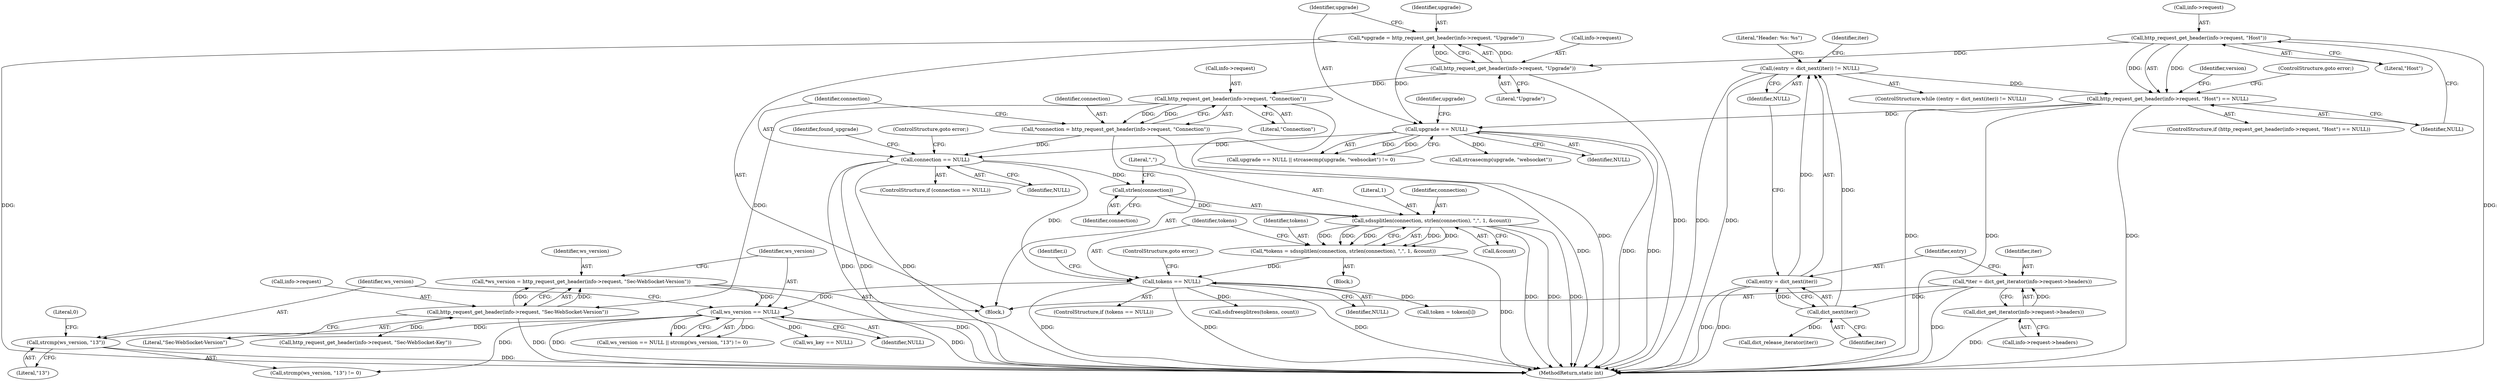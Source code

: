 digraph "0_viabtc_exchange_server_4a7c27bfe98f409623d4d857894d017ff0672cc9#diff-515c81af848352583bff286d6224875f_2@API" {
"1000321" [label="(Call,strcmp(ws_version, \"13\"))"];
"1000317" [label="(Call,ws_version == NULL)"];
"1000308" [label="(Call,*ws_version = http_request_get_header(info->request, \"Sec-WebSocket-Version\"))"];
"1000310" [label="(Call,http_request_get_header(info->request, \"Sec-WebSocket-Version\"))"];
"1000236" [label="(Call,http_request_get_header(info->request, \"Connection\"))"];
"1000217" [label="(Call,http_request_get_header(info->request, \"Upgrade\"))"];
"1000186" [label="(Call,http_request_get_header(info->request, \"Host\"))"];
"1000265" [label="(Call,tokens == NULL)"];
"1000254" [label="(Call,*tokens = sdssplitlen(connection, strlen(connection), \",\", 1, &count))"];
"1000256" [label="(Call,sdssplitlen(connection, strlen(connection), \",\", 1, &count))"];
"1000258" [label="(Call,strlen(connection))"];
"1000242" [label="(Call,connection == NULL)"];
"1000234" [label="(Call,*connection = http_request_get_header(info->request, \"Connection\"))"];
"1000224" [label="(Call,upgrade == NULL)"];
"1000215" [label="(Call,*upgrade = http_request_get_header(info->request, \"Upgrade\"))"];
"1000185" [label="(Call,http_request_get_header(info->request, \"Host\") == NULL)"];
"1000154" [label="(Call,(entry = dict_next(iter)) != NULL)"];
"1000155" [label="(Call,entry = dict_next(iter))"];
"1000157" [label="(Call,dict_next(iter))"];
"1000145" [label="(Call,*iter = dict_get_iterator(info->request->headers))"];
"1000147" [label="(Call,dict_get_iterator(info->request->headers))"];
"1000154" [label="(Call,(entry = dict_next(iter)) != NULL)"];
"1000479" [label="(MethodReturn,static int)"];
"1000268" [label="(ControlStructure,goto error;)"];
"1000260" [label="(Literal,\",\")"];
"1000148" [label="(Call,info->request->headers)"];
"1000228" [label="(Call,strcasecmp(upgrade, \"websocket\"))"];
"1000195" [label="(Identifier,version)"];
"1000190" [label="(Literal,\"Host\")"];
"1000254" [label="(Call,*tokens = sdssplitlen(connection, strlen(connection), \",\", 1, &count))"];
"1000316" [label="(Call,ws_version == NULL || strcmp(ws_version, \"13\") != 0)"];
"1000309" [label="(Identifier,ws_version)"];
"1000234" [label="(Call,*connection = http_request_get_header(info->request, \"Connection\"))"];
"1000217" [label="(Call,http_request_get_header(info->request, \"Upgrade\"))"];
"1000185" [label="(Call,http_request_get_header(info->request, \"Host\") == NULL)"];
"1000261" [label="(Literal,1)"];
"1000245" [label="(ControlStructure,goto error;)"];
"1000321" [label="(Call,strcmp(ws_version, \"13\"))"];
"1000318" [label="(Identifier,ws_version)"];
"1000256" [label="(Call,sdssplitlen(connection, strlen(connection), \",\", 1, &count))"];
"1000229" [label="(Identifier,upgrade)"];
"1000155" [label="(Call,entry = dict_next(iter))"];
"1000236" [label="(Call,http_request_get_header(info->request, \"Connection\"))"];
"1000216" [label="(Identifier,upgrade)"];
"1000320" [label="(Call,strcmp(ws_version, \"13\") != 0)"];
"1000322" [label="(Identifier,ws_version)"];
"1000224" [label="(Call,upgrade == NULL)"];
"1000218" [label="(Call,info->request)"];
"1000226" [label="(Identifier,NULL)"];
"1000174" [label="(Identifier,iter)"];
"1000311" [label="(Call,info->request)"];
"1000237" [label="(Call,info->request)"];
"1000225" [label="(Identifier,upgrade)"];
"1000159" [label="(Identifier,NULL)"];
"1000323" [label="(Literal,\"13\")"];
"1000192" [label="(ControlStructure,goto error;)"];
"1000241" [label="(ControlStructure,if (connection == NULL))"];
"1000317" [label="(Call,ws_version == NULL)"];
"1000257" [label="(Identifier,connection)"];
"1000259" [label="(Identifier,connection)"];
"1000265" [label="(Call,tokens == NULL)"];
"1000187" [label="(Call,info->request)"];
"1000235" [label="(Identifier,connection)"];
"1000162" [label="(Literal,\"Header: %s: %s\")"];
"1000145" [label="(Call,*iter = dict_get_iterator(info->request->headers))"];
"1000262" [label="(Call,&count)"];
"1000240" [label="(Literal,\"Connection\")"];
"1000324" [label="(Literal,0)"];
"1000308" [label="(Call,*ws_version = http_request_get_header(info->request, \"Sec-WebSocket-Version\"))"];
"1000267" [label="(Identifier,NULL)"];
"1000186" [label="(Call,http_request_get_header(info->request, \"Host\"))"];
"1000244" [label="(Identifier,NULL)"];
"1000243" [label="(Identifier,connection)"];
"1000281" [label="(Call,token = tokens[i])"];
"1000272" [label="(Identifier,i)"];
"1000335" [label="(Call,ws_key == NULL)"];
"1000242" [label="(Call,connection == NULL)"];
"1000250" [label="(Identifier,found_upgrade)"];
"1000153" [label="(ControlStructure,while ((entry = dict_next(iter)) != NULL))"];
"1000329" [label="(Call,http_request_get_header(info->request, \"Sec-WebSocket-Key\"))"];
"1000264" [label="(ControlStructure,if (tokens == NULL))"];
"1000173" [label="(Call,dict_release_iterator(iter))"];
"1000258" [label="(Call,strlen(connection))"];
"1000221" [label="(Literal,\"Upgrade\")"];
"1000215" [label="(Call,*upgrade = http_request_get_header(info->request, \"Upgrade\"))"];
"1000146" [label="(Identifier,iter)"];
"1000319" [label="(Identifier,NULL)"];
"1000310" [label="(Call,http_request_get_header(info->request, \"Sec-WebSocket-Version\"))"];
"1000255" [label="(Identifier,tokens)"];
"1000156" [label="(Identifier,entry)"];
"1000247" [label="(Block,)"];
"1000266" [label="(Identifier,tokens)"];
"1000158" [label="(Identifier,iter)"];
"1000184" [label="(ControlStructure,if (http_request_get_header(info->request, \"Host\") == NULL))"];
"1000191" [label="(Identifier,NULL)"];
"1000223" [label="(Call,upgrade == NULL || strcasecmp(upgrade, \"websocket\") != 0)"];
"1000147" [label="(Call,dict_get_iterator(info->request->headers))"];
"1000157" [label="(Call,dict_next(iter))"];
"1000102" [label="(Block,)"];
"1000314" [label="(Literal,\"Sec-WebSocket-Version\")"];
"1000300" [label="(Call,sdsfreesplitres(tokens, count))"];
"1000321" -> "1000320"  [label="AST: "];
"1000321" -> "1000323"  [label="CFG: "];
"1000322" -> "1000321"  [label="AST: "];
"1000323" -> "1000321"  [label="AST: "];
"1000324" -> "1000321"  [label="CFG: "];
"1000321" -> "1000479"  [label="DDG: "];
"1000317" -> "1000321"  [label="DDG: "];
"1000317" -> "1000316"  [label="AST: "];
"1000317" -> "1000319"  [label="CFG: "];
"1000318" -> "1000317"  [label="AST: "];
"1000319" -> "1000317"  [label="AST: "];
"1000322" -> "1000317"  [label="CFG: "];
"1000316" -> "1000317"  [label="CFG: "];
"1000317" -> "1000479"  [label="DDG: "];
"1000317" -> "1000479"  [label="DDG: "];
"1000317" -> "1000316"  [label="DDG: "];
"1000317" -> "1000316"  [label="DDG: "];
"1000308" -> "1000317"  [label="DDG: "];
"1000265" -> "1000317"  [label="DDG: "];
"1000317" -> "1000320"  [label="DDG: "];
"1000317" -> "1000335"  [label="DDG: "];
"1000308" -> "1000102"  [label="AST: "];
"1000308" -> "1000310"  [label="CFG: "];
"1000309" -> "1000308"  [label="AST: "];
"1000310" -> "1000308"  [label="AST: "];
"1000318" -> "1000308"  [label="CFG: "];
"1000308" -> "1000479"  [label="DDG: "];
"1000310" -> "1000308"  [label="DDG: "];
"1000310" -> "1000308"  [label="DDG: "];
"1000310" -> "1000314"  [label="CFG: "];
"1000311" -> "1000310"  [label="AST: "];
"1000314" -> "1000310"  [label="AST: "];
"1000310" -> "1000479"  [label="DDG: "];
"1000236" -> "1000310"  [label="DDG: "];
"1000310" -> "1000329"  [label="DDG: "];
"1000236" -> "1000234"  [label="AST: "];
"1000236" -> "1000240"  [label="CFG: "];
"1000237" -> "1000236"  [label="AST: "];
"1000240" -> "1000236"  [label="AST: "];
"1000234" -> "1000236"  [label="CFG: "];
"1000236" -> "1000479"  [label="DDG: "];
"1000236" -> "1000234"  [label="DDG: "];
"1000236" -> "1000234"  [label="DDG: "];
"1000217" -> "1000236"  [label="DDG: "];
"1000217" -> "1000215"  [label="AST: "];
"1000217" -> "1000221"  [label="CFG: "];
"1000218" -> "1000217"  [label="AST: "];
"1000221" -> "1000217"  [label="AST: "];
"1000215" -> "1000217"  [label="CFG: "];
"1000217" -> "1000479"  [label="DDG: "];
"1000217" -> "1000215"  [label="DDG: "];
"1000217" -> "1000215"  [label="DDG: "];
"1000186" -> "1000217"  [label="DDG: "];
"1000186" -> "1000185"  [label="AST: "];
"1000186" -> "1000190"  [label="CFG: "];
"1000187" -> "1000186"  [label="AST: "];
"1000190" -> "1000186"  [label="AST: "];
"1000191" -> "1000186"  [label="CFG: "];
"1000186" -> "1000479"  [label="DDG: "];
"1000186" -> "1000185"  [label="DDG: "];
"1000186" -> "1000185"  [label="DDG: "];
"1000265" -> "1000264"  [label="AST: "];
"1000265" -> "1000267"  [label="CFG: "];
"1000266" -> "1000265"  [label="AST: "];
"1000267" -> "1000265"  [label="AST: "];
"1000268" -> "1000265"  [label="CFG: "];
"1000272" -> "1000265"  [label="CFG: "];
"1000265" -> "1000479"  [label="DDG: "];
"1000265" -> "1000479"  [label="DDG: "];
"1000265" -> "1000479"  [label="DDG: "];
"1000254" -> "1000265"  [label="DDG: "];
"1000242" -> "1000265"  [label="DDG: "];
"1000265" -> "1000281"  [label="DDG: "];
"1000265" -> "1000300"  [label="DDG: "];
"1000254" -> "1000247"  [label="AST: "];
"1000254" -> "1000256"  [label="CFG: "];
"1000255" -> "1000254"  [label="AST: "];
"1000256" -> "1000254"  [label="AST: "];
"1000266" -> "1000254"  [label="CFG: "];
"1000254" -> "1000479"  [label="DDG: "];
"1000256" -> "1000254"  [label="DDG: "];
"1000256" -> "1000254"  [label="DDG: "];
"1000256" -> "1000254"  [label="DDG: "];
"1000256" -> "1000254"  [label="DDG: "];
"1000256" -> "1000254"  [label="DDG: "];
"1000256" -> "1000262"  [label="CFG: "];
"1000257" -> "1000256"  [label="AST: "];
"1000258" -> "1000256"  [label="AST: "];
"1000260" -> "1000256"  [label="AST: "];
"1000261" -> "1000256"  [label="AST: "];
"1000262" -> "1000256"  [label="AST: "];
"1000256" -> "1000479"  [label="DDG: "];
"1000256" -> "1000479"  [label="DDG: "];
"1000256" -> "1000479"  [label="DDG: "];
"1000258" -> "1000256"  [label="DDG: "];
"1000258" -> "1000259"  [label="CFG: "];
"1000259" -> "1000258"  [label="AST: "];
"1000260" -> "1000258"  [label="CFG: "];
"1000242" -> "1000258"  [label="DDG: "];
"1000242" -> "1000241"  [label="AST: "];
"1000242" -> "1000244"  [label="CFG: "];
"1000243" -> "1000242"  [label="AST: "];
"1000244" -> "1000242"  [label="AST: "];
"1000245" -> "1000242"  [label="CFG: "];
"1000250" -> "1000242"  [label="CFG: "];
"1000242" -> "1000479"  [label="DDG: "];
"1000242" -> "1000479"  [label="DDG: "];
"1000242" -> "1000479"  [label="DDG: "];
"1000234" -> "1000242"  [label="DDG: "];
"1000224" -> "1000242"  [label="DDG: "];
"1000234" -> "1000102"  [label="AST: "];
"1000235" -> "1000234"  [label="AST: "];
"1000243" -> "1000234"  [label="CFG: "];
"1000234" -> "1000479"  [label="DDG: "];
"1000224" -> "1000223"  [label="AST: "];
"1000224" -> "1000226"  [label="CFG: "];
"1000225" -> "1000224"  [label="AST: "];
"1000226" -> "1000224"  [label="AST: "];
"1000229" -> "1000224"  [label="CFG: "];
"1000223" -> "1000224"  [label="CFG: "];
"1000224" -> "1000479"  [label="DDG: "];
"1000224" -> "1000479"  [label="DDG: "];
"1000224" -> "1000223"  [label="DDG: "];
"1000224" -> "1000223"  [label="DDG: "];
"1000215" -> "1000224"  [label="DDG: "];
"1000185" -> "1000224"  [label="DDG: "];
"1000224" -> "1000228"  [label="DDG: "];
"1000215" -> "1000102"  [label="AST: "];
"1000216" -> "1000215"  [label="AST: "];
"1000225" -> "1000215"  [label="CFG: "];
"1000215" -> "1000479"  [label="DDG: "];
"1000185" -> "1000184"  [label="AST: "];
"1000185" -> "1000191"  [label="CFG: "];
"1000191" -> "1000185"  [label="AST: "];
"1000192" -> "1000185"  [label="CFG: "];
"1000195" -> "1000185"  [label="CFG: "];
"1000185" -> "1000479"  [label="DDG: "];
"1000185" -> "1000479"  [label="DDG: "];
"1000185" -> "1000479"  [label="DDG: "];
"1000154" -> "1000185"  [label="DDG: "];
"1000154" -> "1000153"  [label="AST: "];
"1000154" -> "1000159"  [label="CFG: "];
"1000155" -> "1000154"  [label="AST: "];
"1000159" -> "1000154"  [label="AST: "];
"1000162" -> "1000154"  [label="CFG: "];
"1000174" -> "1000154"  [label="CFG: "];
"1000154" -> "1000479"  [label="DDG: "];
"1000154" -> "1000479"  [label="DDG: "];
"1000155" -> "1000154"  [label="DDG: "];
"1000157" -> "1000154"  [label="DDG: "];
"1000155" -> "1000157"  [label="CFG: "];
"1000156" -> "1000155"  [label="AST: "];
"1000157" -> "1000155"  [label="AST: "];
"1000159" -> "1000155"  [label="CFG: "];
"1000155" -> "1000479"  [label="DDG: "];
"1000155" -> "1000479"  [label="DDG: "];
"1000157" -> "1000155"  [label="DDG: "];
"1000157" -> "1000158"  [label="CFG: "];
"1000158" -> "1000157"  [label="AST: "];
"1000145" -> "1000157"  [label="DDG: "];
"1000157" -> "1000173"  [label="DDG: "];
"1000145" -> "1000102"  [label="AST: "];
"1000145" -> "1000147"  [label="CFG: "];
"1000146" -> "1000145"  [label="AST: "];
"1000147" -> "1000145"  [label="AST: "];
"1000156" -> "1000145"  [label="CFG: "];
"1000145" -> "1000479"  [label="DDG: "];
"1000147" -> "1000145"  [label="DDG: "];
"1000147" -> "1000148"  [label="CFG: "];
"1000148" -> "1000147"  [label="AST: "];
"1000147" -> "1000479"  [label="DDG: "];
}
